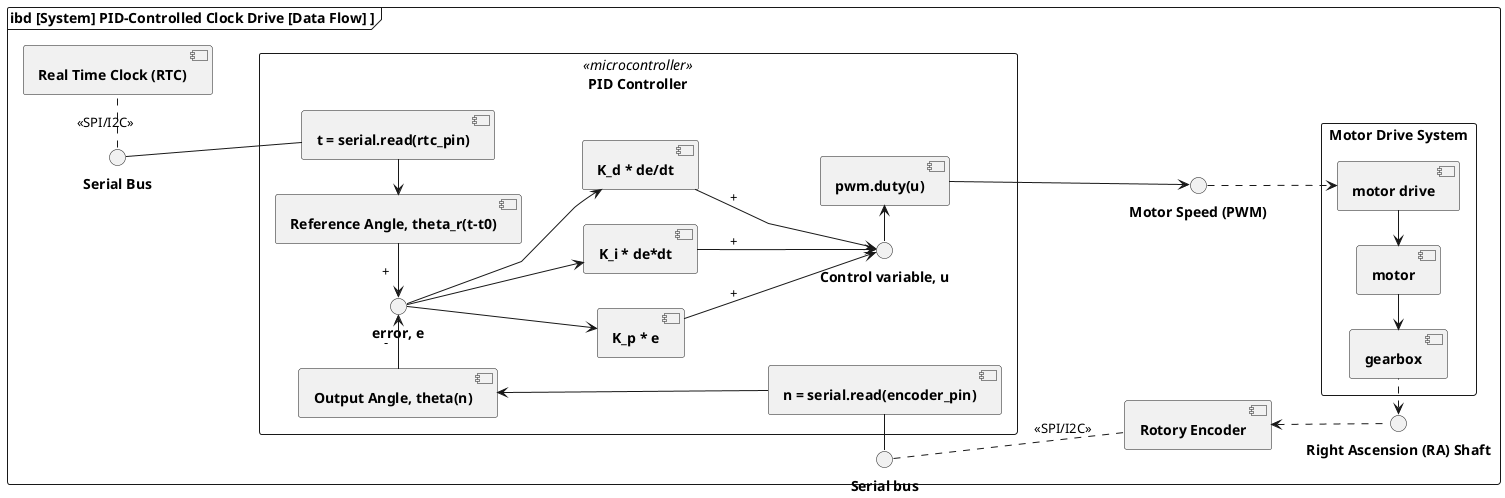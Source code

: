 @startuml
left to right direction
skinparam linetype polyline
/'
skinparam linetype ortho
'/

frame "ibd [System] PID-Controlled Clock Drive [Data Flow] ]" {

  component "<b>Real Time Clock (RTC)</b>" as rtc

  rectangle "<b>PID Controller</b>" <<microcontroller>> as G {

    component "<b>t = serial.read(rtc_pin)</b>" as serial_read_rtc
    component "<b>Reference Angle, theta_r(t-t0)</b>" as theta_r
    /'note bottom of theta_r : Desired angular position\ncalculated from elapsed time, t-t0'/

    interface "<b>error, e</b>" as e
    together {
      component "<b>K_p * e</b>" as p
      component "<b>K_i * de*dt</b>" as i
      component "<b>K_d * de/dt</b>" as d
    }

    e <- theta_r : +

    e --> p
    e --> i
    e --> d

    interface "<b>Control variable, u</b>" as u
    /'note bottom of u : Control variable used\nfor setting PWM duty cycle'/
    p --> u : +
    i --> u : +
    d --> u : +

    component "<b>pwm.duty(u)</b>" as pwm_gen
    u -> pwm_gen

    component "<b>n = serial.read(encoder_pin)</b>" as serial_read_encoder
    component "<b>Output Angle, theta(n)</b>" as theta

    theta_r <- serial_read_rtc
    theta -> e : -
    theta <--- serial_read_encoder
  }

  interface "<b>Serial Bus</b>" as serial_bus_rtc
  serial_bus_rtc . rtc : <<SPI/I2C>>
  serial_bus_rtc -- serial_read_rtc

  interface "<b>Motor Speed (PWM)</b>" as pwm
  pwm_gen --> pwm

  rectangle "<b>Motor Drive System</b>" as H {
    component "<b>motor drive</b>" as drive
    component "<b>motor</b>" as motor
    component "<b>gearbox</b>" as gearbox
    motor <- drive
    gearbox <- motor
  }

  pwm ..> drive

  interface "<b>Right Ascension (RA) Shaft</b>" as ra
  component "<b>Rotory Encoder</b>" as encoder
  interface "<b>Serial bus</b>" as serial_bus_encoder

  ra <. gearbox
  encoder <.. ra

  serial_bus_encoder - serial_read_encoder
  serial_bus_encoder .. encoder : <<SPI/I2C>>
}
@enduml
